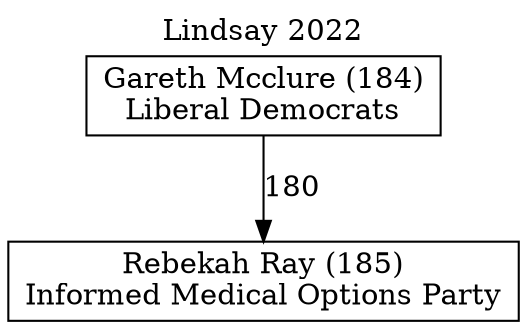 // House preference flow
digraph "Rebekah Ray (185)_Lindsay_2022" {
	graph [label="Lindsay 2022" labelloc=t mclimit=10]
	node [shape=box]
	"Rebekah Ray (185)" [label="Rebekah Ray (185)
Informed Medical Options Party"]
	"Gareth Mcclure (184)" [label="Gareth Mcclure (184)
Liberal Democrats"]
	"Gareth Mcclure (184)" -> "Rebekah Ray (185)" [label=180]
}
